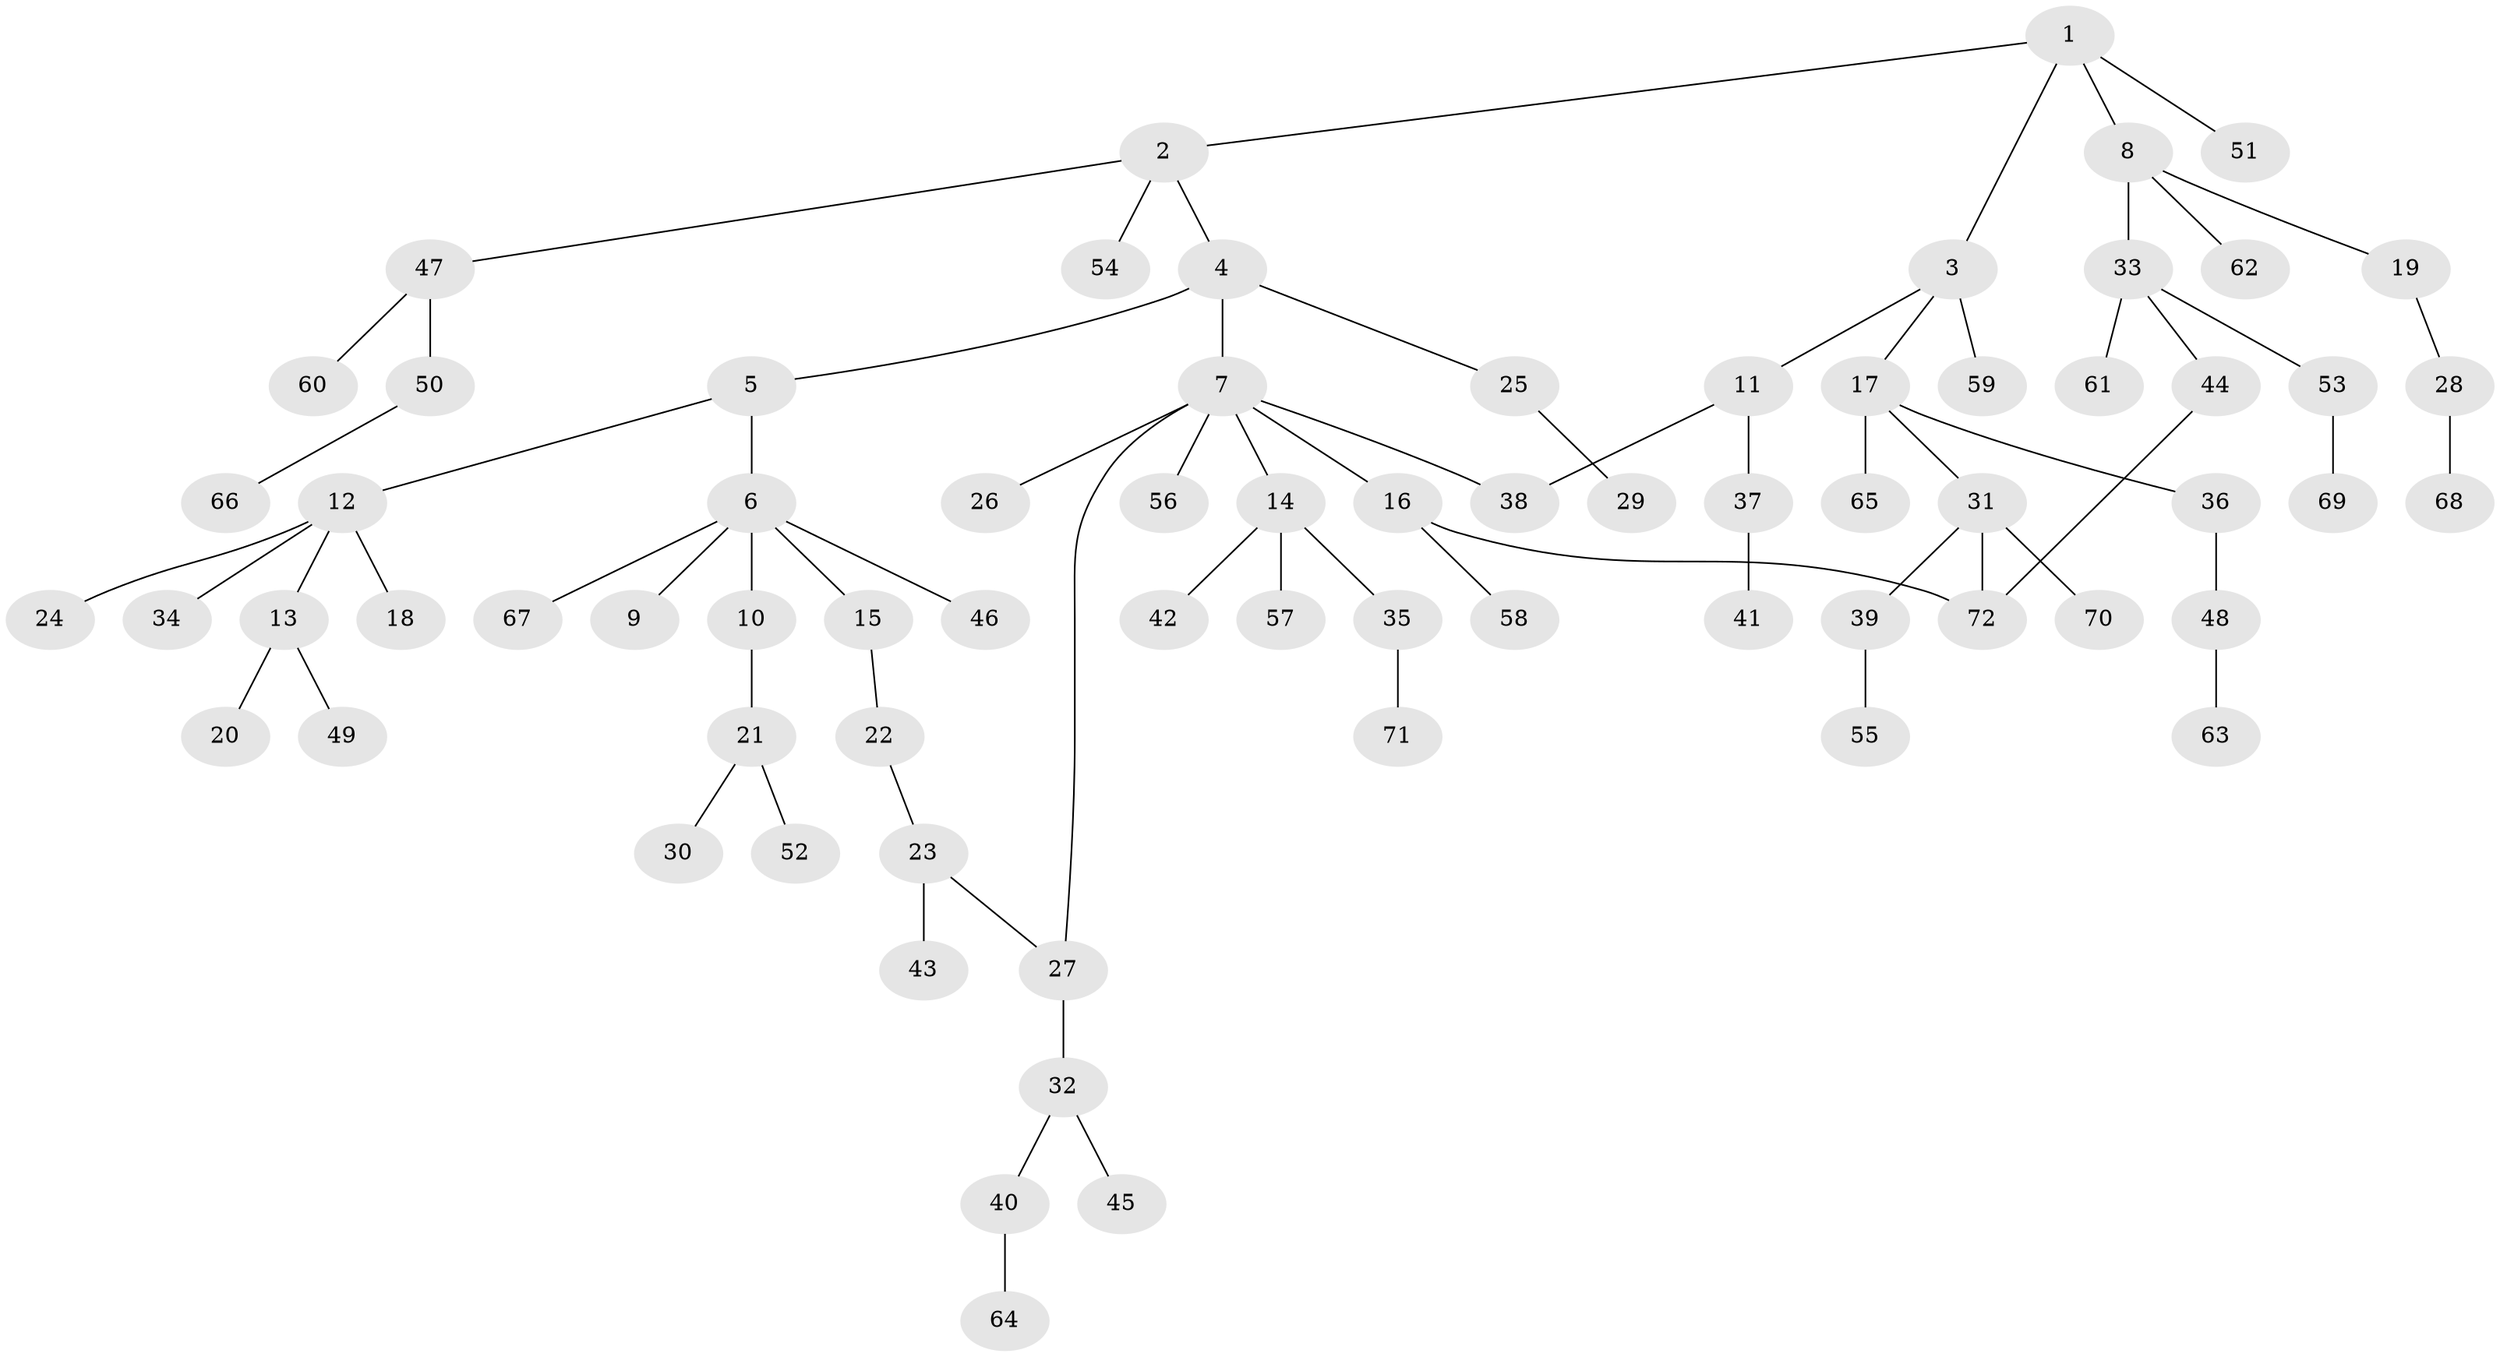 // coarse degree distribution, {8: 0.03571428571428571, 3: 0.14285714285714285, 11: 0.03571428571428571, 4: 0.07142857142857142, 2: 0.10714285714285714, 1: 0.6071428571428571}
// Generated by graph-tools (version 1.1) at 2025/17/03/04/25 18:17:08]
// undirected, 72 vertices, 75 edges
graph export_dot {
graph [start="1"]
  node [color=gray90,style=filled];
  1;
  2;
  3;
  4;
  5;
  6;
  7;
  8;
  9;
  10;
  11;
  12;
  13;
  14;
  15;
  16;
  17;
  18;
  19;
  20;
  21;
  22;
  23;
  24;
  25;
  26;
  27;
  28;
  29;
  30;
  31;
  32;
  33;
  34;
  35;
  36;
  37;
  38;
  39;
  40;
  41;
  42;
  43;
  44;
  45;
  46;
  47;
  48;
  49;
  50;
  51;
  52;
  53;
  54;
  55;
  56;
  57;
  58;
  59;
  60;
  61;
  62;
  63;
  64;
  65;
  66;
  67;
  68;
  69;
  70;
  71;
  72;
  1 -- 2;
  1 -- 3;
  1 -- 8;
  1 -- 51;
  2 -- 4;
  2 -- 47;
  2 -- 54;
  3 -- 11;
  3 -- 17;
  3 -- 59;
  4 -- 5;
  4 -- 7;
  4 -- 25;
  5 -- 6;
  5 -- 12;
  6 -- 9;
  6 -- 10;
  6 -- 15;
  6 -- 46;
  6 -- 67;
  7 -- 14;
  7 -- 16;
  7 -- 26;
  7 -- 27;
  7 -- 38;
  7 -- 56;
  8 -- 19;
  8 -- 33;
  8 -- 62;
  10 -- 21;
  11 -- 37;
  11 -- 38;
  12 -- 13;
  12 -- 18;
  12 -- 24;
  12 -- 34;
  13 -- 20;
  13 -- 49;
  14 -- 35;
  14 -- 42;
  14 -- 57;
  15 -- 22;
  16 -- 58;
  16 -- 72;
  17 -- 31;
  17 -- 36;
  17 -- 65;
  19 -- 28;
  21 -- 30;
  21 -- 52;
  22 -- 23;
  23 -- 43;
  23 -- 27;
  25 -- 29;
  27 -- 32;
  28 -- 68;
  31 -- 39;
  31 -- 70;
  31 -- 72;
  32 -- 40;
  32 -- 45;
  33 -- 44;
  33 -- 53;
  33 -- 61;
  35 -- 71;
  36 -- 48;
  37 -- 41;
  39 -- 55;
  40 -- 64;
  44 -- 72;
  47 -- 50;
  47 -- 60;
  48 -- 63;
  50 -- 66;
  53 -- 69;
}
